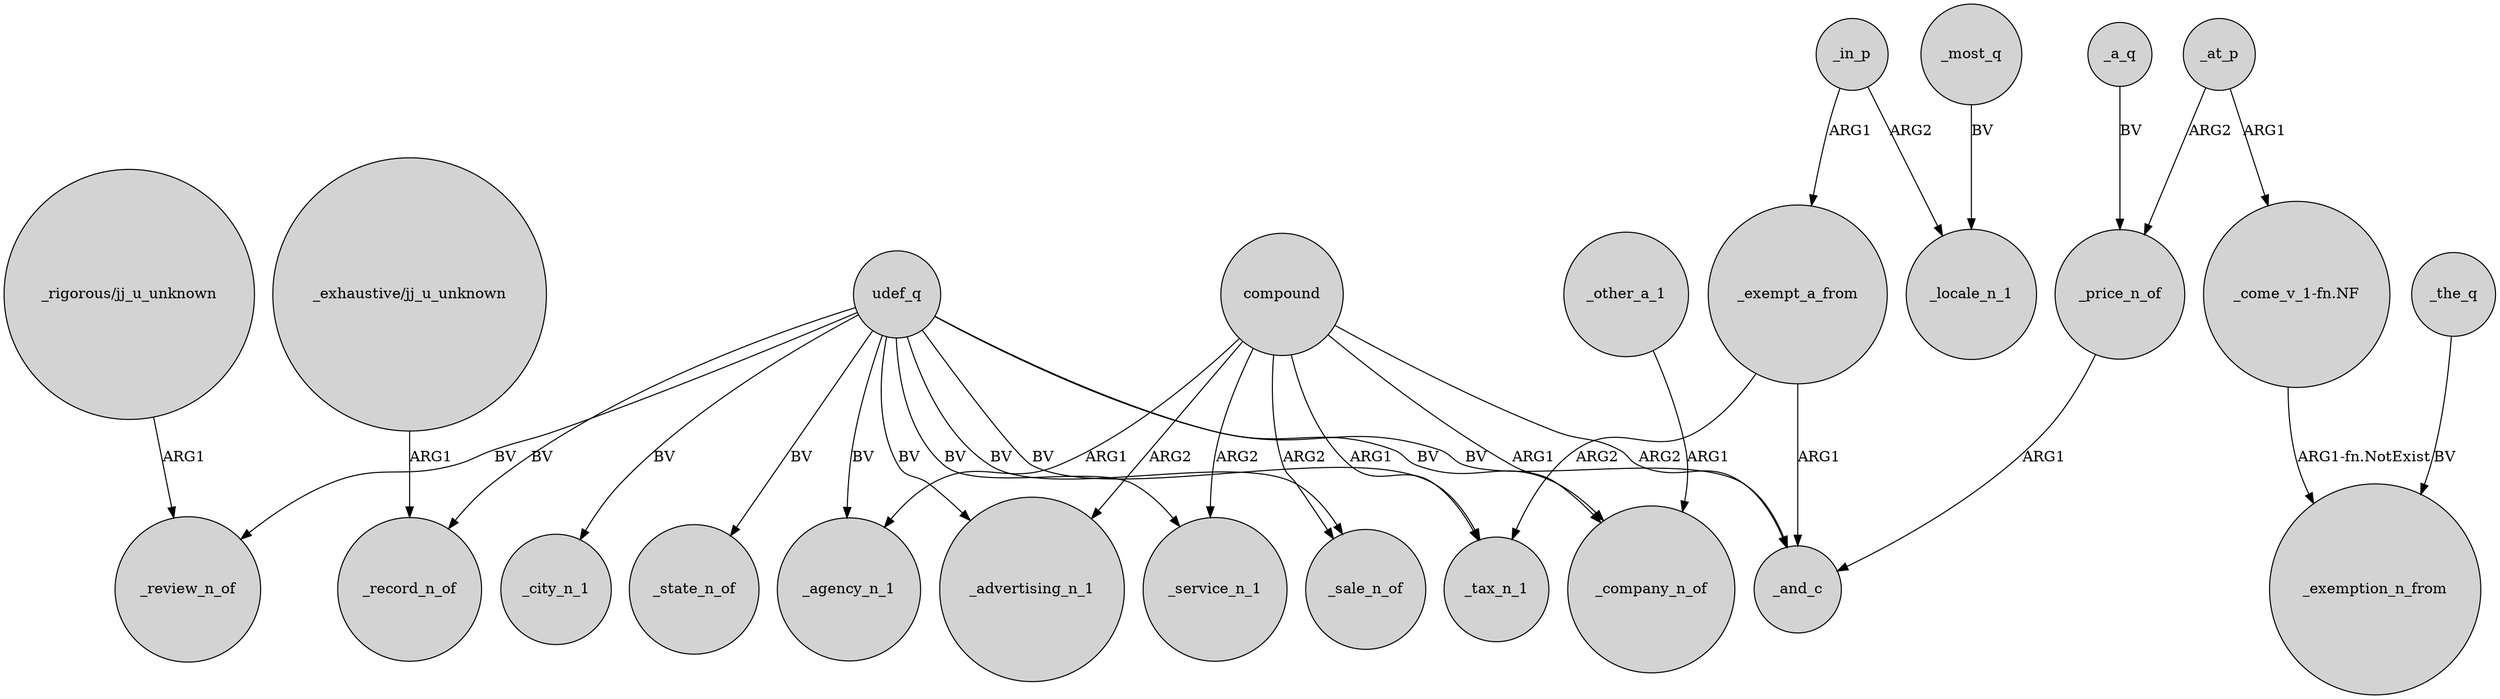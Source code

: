 digraph {
	node [shape=circle style=filled]
	compound -> _agency_n_1 [label=ARG1]
	compound -> _service_n_1 [label=ARG2]
	_in_p -> _locale_n_1 [label=ARG2]
	_in_p -> _exempt_a_from [label=ARG1]
	"_rigorous/jj_u_unknown" -> _review_n_of [label=ARG1]
	udef_q -> _state_n_of [label=BV]
	udef_q -> _record_n_of [label=BV]
	"_come_v_1-fn.NF" -> _exemption_n_from [label="ARG1-fn.NotExist"]
	udef_q -> _review_n_of [label=BV]
	compound -> _tax_n_1 [label=ARG1]
	udef_q -> _city_n_1 [label=BV]
	_exempt_a_from -> _and_c [label=ARG1]
	udef_q -> _advertising_n_1 [label=BV]
	compound -> _company_n_of [label=ARG1]
	udef_q -> _tax_n_1 [label=BV]
	compound -> _and_c [label=ARG2]
	"_exhaustive/jj_u_unknown" -> _record_n_of [label=ARG1]
	compound -> _sale_n_of [label=ARG2]
	udef_q -> _service_n_1 [label=BV]
	compound -> _advertising_n_1 [label=ARG2]
	_price_n_of -> _and_c [label=ARG1]
	udef_q -> _agency_n_1 [label=BV]
	udef_q -> _sale_n_of [label=BV]
	_other_a_1 -> _company_n_of [label=ARG1]
	_most_q -> _locale_n_1 [label=BV]
	_at_p -> "_come_v_1-fn.NF" [label=ARG1]
	udef_q -> _company_n_of [label=BV]
	_at_p -> _price_n_of [label=ARG2]
	udef_q -> _and_c [label=BV]
	_the_q -> _exemption_n_from [label=BV]
	_exempt_a_from -> _tax_n_1 [label=ARG2]
	_a_q -> _price_n_of [label=BV]
}
